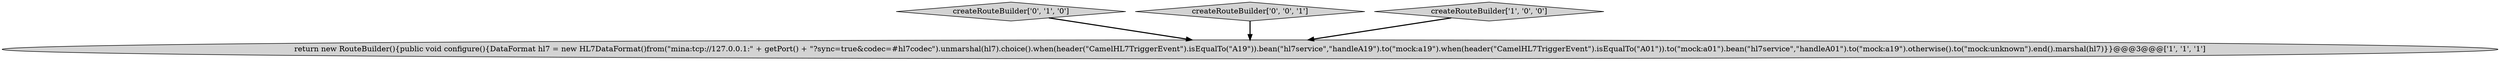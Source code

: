 digraph {
2 [style = filled, label = "createRouteBuilder['0', '1', '0']", fillcolor = lightgray, shape = diamond image = "AAA0AAABBB2BBB"];
3 [style = filled, label = "createRouteBuilder['0', '0', '1']", fillcolor = lightgray, shape = diamond image = "AAA0AAABBB3BBB"];
0 [style = filled, label = "createRouteBuilder['1', '0', '0']", fillcolor = lightgray, shape = diamond image = "AAA0AAABBB1BBB"];
1 [style = filled, label = "return new RouteBuilder(){public void configure(){DataFormat hl7 = new HL7DataFormat()from(\"mina:tcp://127.0.0.1:\" + getPort() + \"?sync=true&codec=#hl7codec\").unmarshal(hl7).choice().when(header(\"CamelHL7TriggerEvent\").isEqualTo(\"A19\")).bean(\"hl7service\",\"handleA19\").to(\"mock:a19\").when(header(\"CamelHL7TriggerEvent\").isEqualTo(\"A01\")).to(\"mock:a01\").bean(\"hl7service\",\"handleA01\").to(\"mock:a19\").otherwise().to(\"mock:unknown\").end().marshal(hl7)}}@@@3@@@['1', '1', '1']", fillcolor = lightgray, shape = ellipse image = "AAA0AAABBB1BBB"];
3->1 [style = bold, label=""];
2->1 [style = bold, label=""];
0->1 [style = bold, label=""];
}
